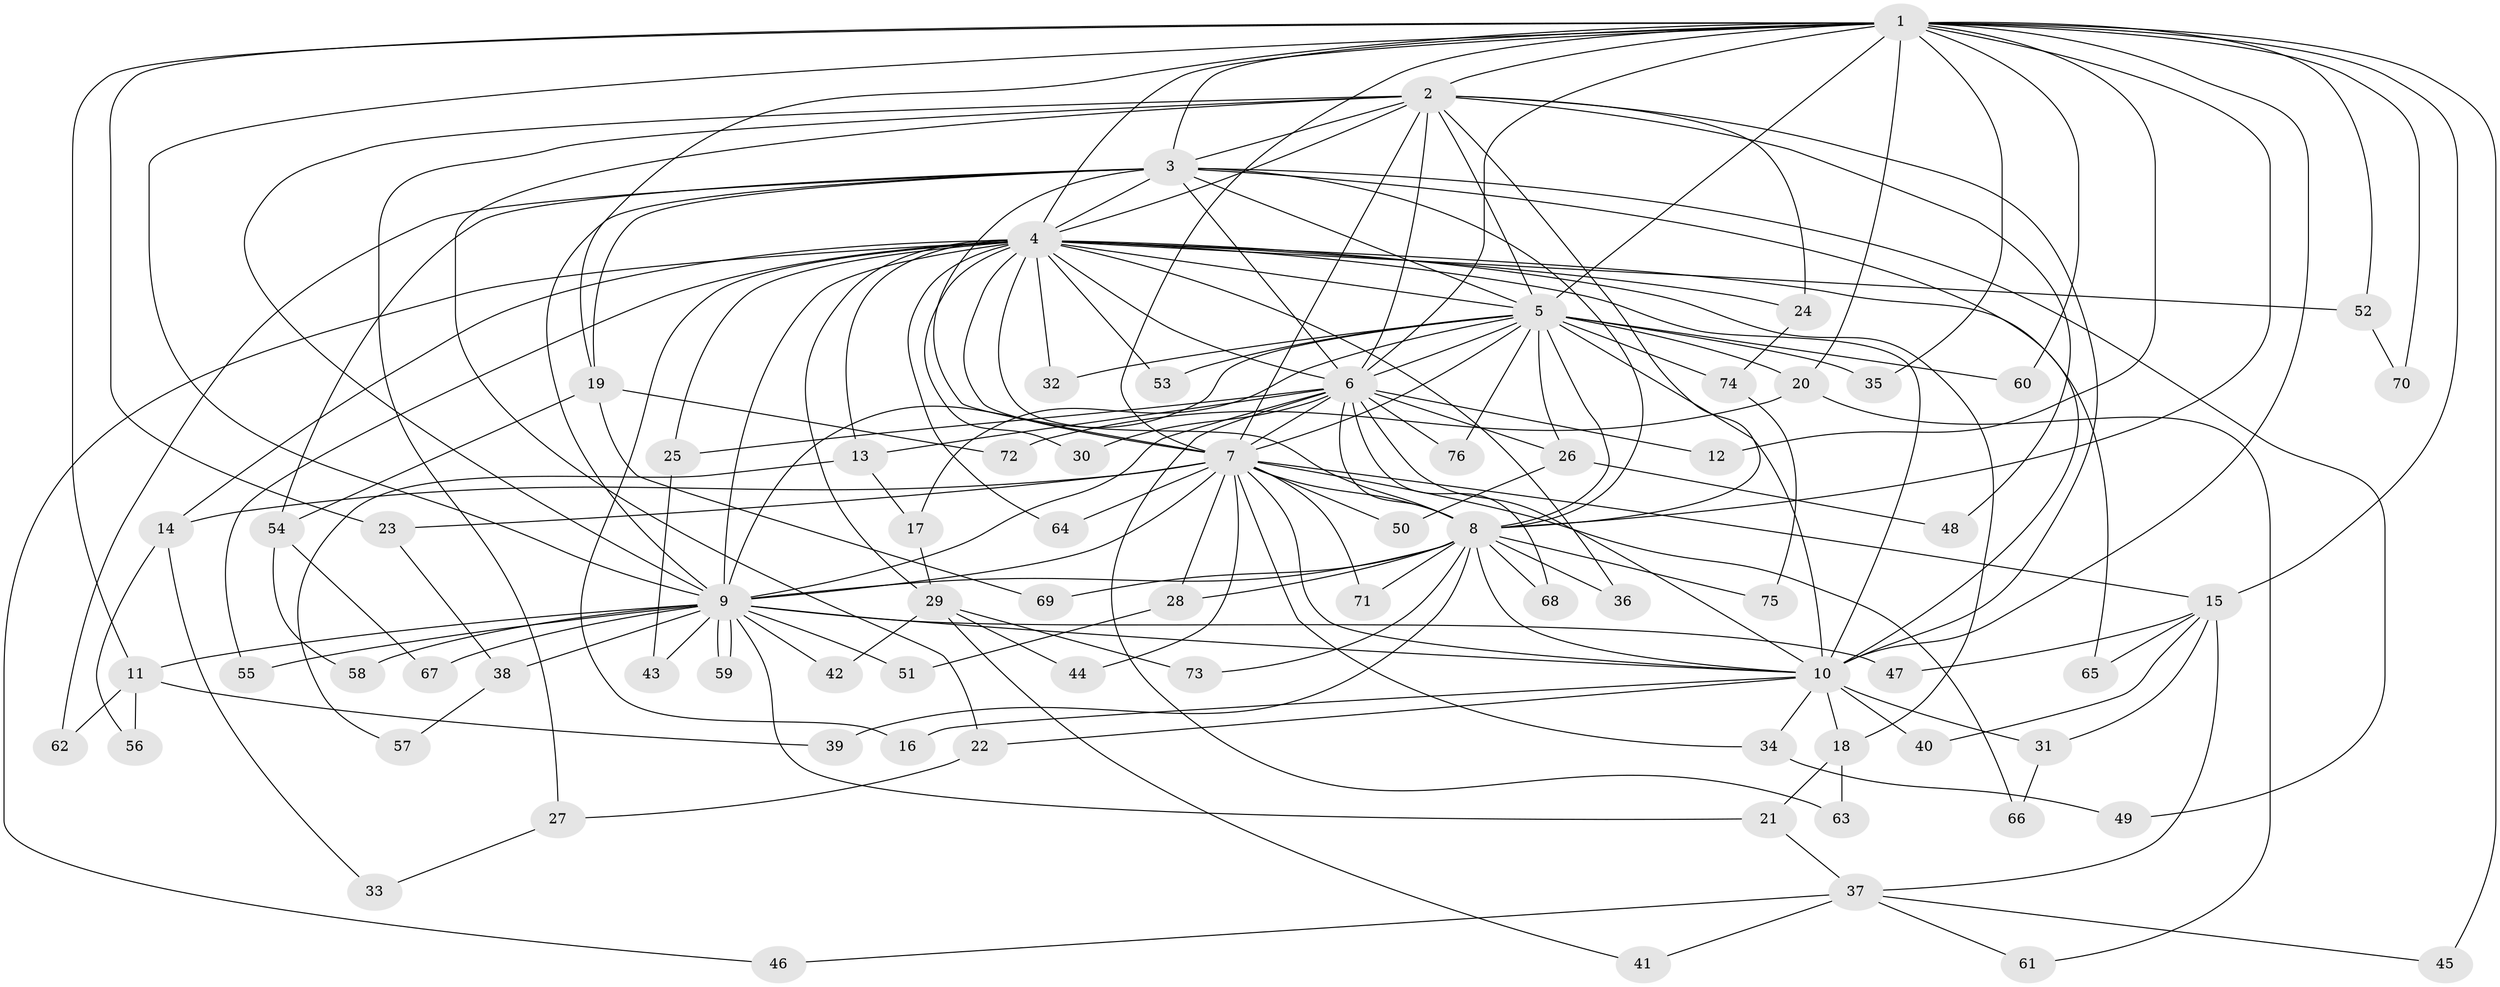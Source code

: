 // Generated by graph-tools (version 1.1) at 2025/14/03/09/25 04:14:16]
// undirected, 76 vertices, 177 edges
graph export_dot {
graph [start="1"]
  node [color=gray90,style=filled];
  1;
  2;
  3;
  4;
  5;
  6;
  7;
  8;
  9;
  10;
  11;
  12;
  13;
  14;
  15;
  16;
  17;
  18;
  19;
  20;
  21;
  22;
  23;
  24;
  25;
  26;
  27;
  28;
  29;
  30;
  31;
  32;
  33;
  34;
  35;
  36;
  37;
  38;
  39;
  40;
  41;
  42;
  43;
  44;
  45;
  46;
  47;
  48;
  49;
  50;
  51;
  52;
  53;
  54;
  55;
  56;
  57;
  58;
  59;
  60;
  61;
  62;
  63;
  64;
  65;
  66;
  67;
  68;
  69;
  70;
  71;
  72;
  73;
  74;
  75;
  76;
  1 -- 2;
  1 -- 3;
  1 -- 4;
  1 -- 5;
  1 -- 6;
  1 -- 7;
  1 -- 8;
  1 -- 9;
  1 -- 10;
  1 -- 11;
  1 -- 12;
  1 -- 15;
  1 -- 19;
  1 -- 20;
  1 -- 23;
  1 -- 35;
  1 -- 45;
  1 -- 52;
  1 -- 60;
  1 -- 70;
  2 -- 3;
  2 -- 4;
  2 -- 5;
  2 -- 6;
  2 -- 7;
  2 -- 8;
  2 -- 9;
  2 -- 10;
  2 -- 22;
  2 -- 24;
  2 -- 27;
  2 -- 48;
  3 -- 4;
  3 -- 5;
  3 -- 6;
  3 -- 7;
  3 -- 8;
  3 -- 9;
  3 -- 10;
  3 -- 19;
  3 -- 49;
  3 -- 54;
  3 -- 62;
  4 -- 5;
  4 -- 6;
  4 -- 7;
  4 -- 8;
  4 -- 9;
  4 -- 10;
  4 -- 13;
  4 -- 14;
  4 -- 16;
  4 -- 18;
  4 -- 24;
  4 -- 25;
  4 -- 29;
  4 -- 30;
  4 -- 32;
  4 -- 36;
  4 -- 46;
  4 -- 52;
  4 -- 53;
  4 -- 55;
  4 -- 64;
  4 -- 65;
  5 -- 6;
  5 -- 7;
  5 -- 8;
  5 -- 9;
  5 -- 10;
  5 -- 17;
  5 -- 20;
  5 -- 26;
  5 -- 32;
  5 -- 35;
  5 -- 53;
  5 -- 60;
  5 -- 74;
  5 -- 76;
  6 -- 7;
  6 -- 8;
  6 -- 9;
  6 -- 10;
  6 -- 12;
  6 -- 13;
  6 -- 25;
  6 -- 26;
  6 -- 30;
  6 -- 63;
  6 -- 68;
  6 -- 76;
  7 -- 8;
  7 -- 9;
  7 -- 10;
  7 -- 14;
  7 -- 15;
  7 -- 23;
  7 -- 28;
  7 -- 34;
  7 -- 44;
  7 -- 50;
  7 -- 64;
  7 -- 66;
  7 -- 71;
  8 -- 9;
  8 -- 10;
  8 -- 28;
  8 -- 36;
  8 -- 39;
  8 -- 68;
  8 -- 69;
  8 -- 71;
  8 -- 73;
  8 -- 75;
  9 -- 10;
  9 -- 11;
  9 -- 21;
  9 -- 38;
  9 -- 42;
  9 -- 43;
  9 -- 47;
  9 -- 51;
  9 -- 55;
  9 -- 58;
  9 -- 59;
  9 -- 59;
  9 -- 67;
  10 -- 16;
  10 -- 18;
  10 -- 22;
  10 -- 31;
  10 -- 34;
  10 -- 40;
  11 -- 39;
  11 -- 56;
  11 -- 62;
  13 -- 17;
  13 -- 57;
  14 -- 33;
  14 -- 56;
  15 -- 31;
  15 -- 37;
  15 -- 40;
  15 -- 47;
  15 -- 65;
  17 -- 29;
  18 -- 21;
  18 -- 63;
  19 -- 54;
  19 -- 69;
  19 -- 72;
  20 -- 61;
  20 -- 72;
  21 -- 37;
  22 -- 27;
  23 -- 38;
  24 -- 74;
  25 -- 43;
  26 -- 48;
  26 -- 50;
  27 -- 33;
  28 -- 51;
  29 -- 41;
  29 -- 42;
  29 -- 44;
  29 -- 73;
  31 -- 66;
  34 -- 49;
  37 -- 41;
  37 -- 45;
  37 -- 46;
  37 -- 61;
  38 -- 57;
  52 -- 70;
  54 -- 58;
  54 -- 67;
  74 -- 75;
}
